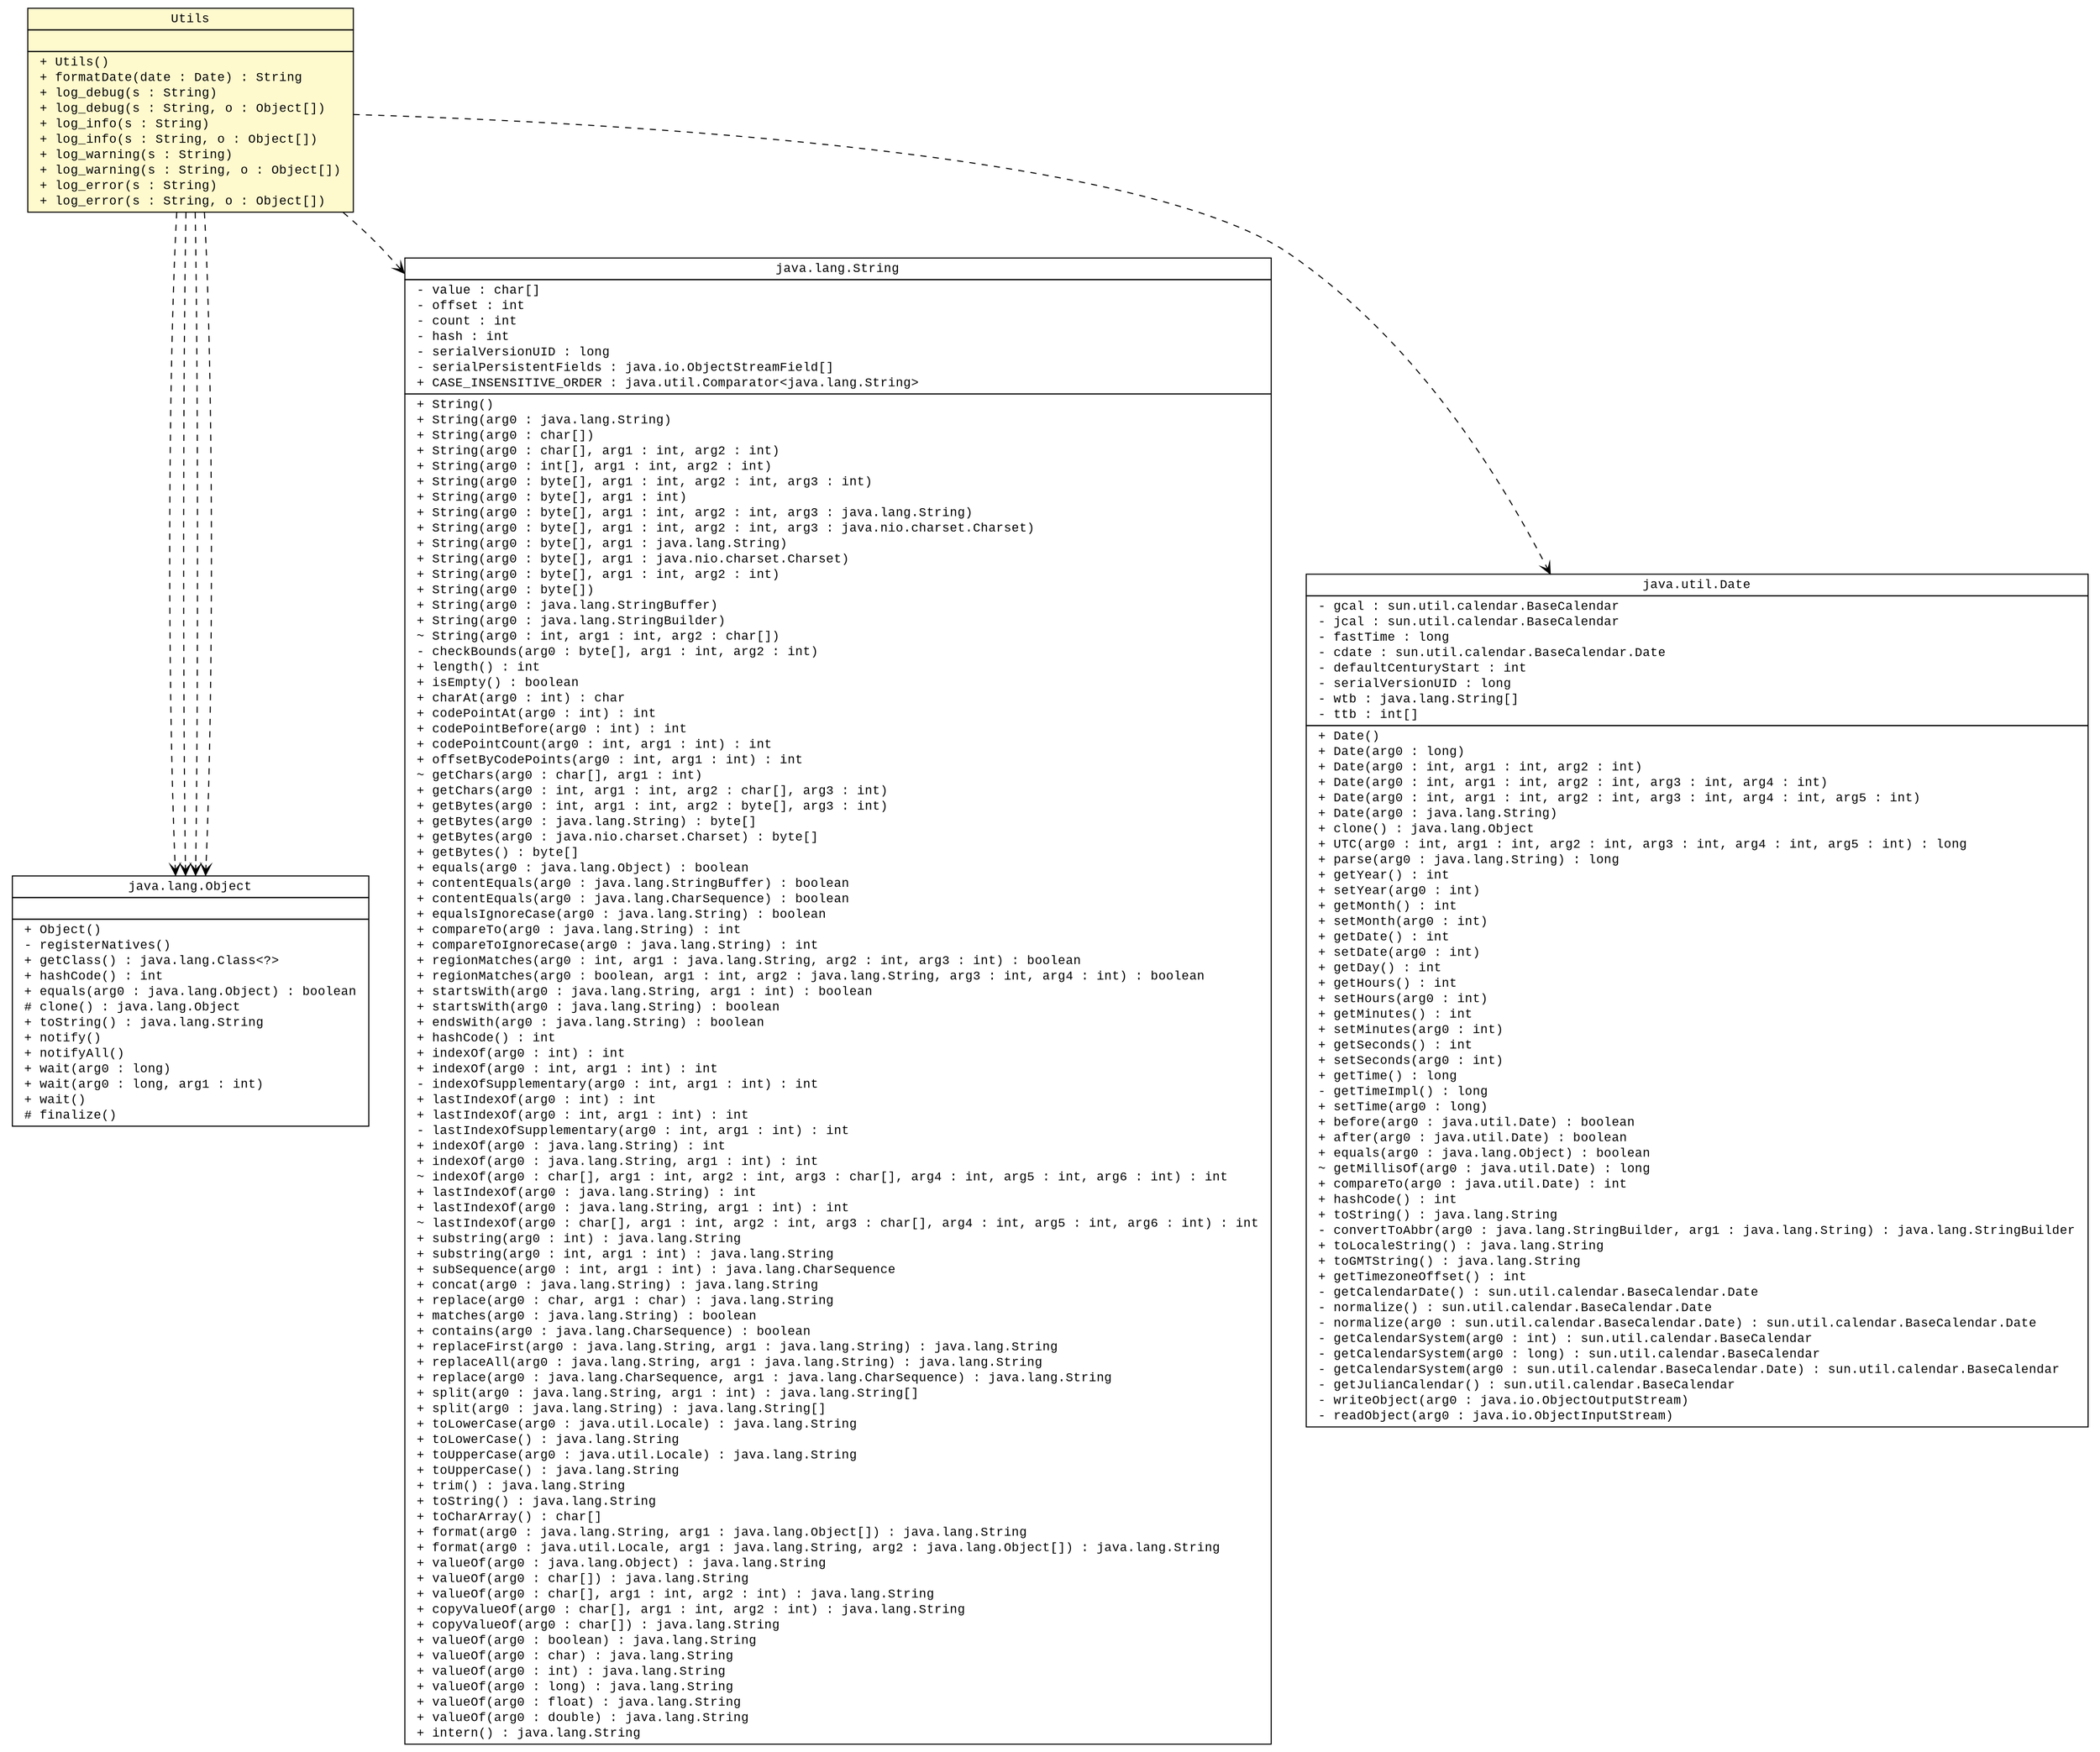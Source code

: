 #!/usr/local/bin/dot
#
# Class diagram 
# Generated by UMLGraph version 5.4 (http://www.umlgraph.org/)
#

digraph G {
	edge [fontname="Courier New",fontsize=10,labelfontname="Courier New",labelfontsize=10];
	node [fontname="Courier New",fontsize=10,shape=plaintext];
	nodesep=0.25;
	ranksep=0.5;
	// com.assign2.Utils
	c278 [label=<<table title="com.assign2.Utils" border="0" cellborder="1" cellspacing="0" cellpadding="2" port="p" bgcolor="lemonChiffon" href="./Utils.html"><tr><td><table border="0" cellspacing="0" cellpadding="1"><tr><td align="center" balign="center"><font face="Courier New" point-size="12.0"> Utils </font></td></tr></table></td></tr><tr><td><table border="0" cellspacing="0" cellpadding="1"><tr><td align="left" balign="left">  </td></tr></table></td></tr><tr><td><table border="0" cellspacing="0" cellpadding="1"><tr><td align="left" balign="left"> + Utils() </td></tr><tr><td align="left" balign="left"> + formatDate(date : Date) : String </td></tr><tr><td align="left" balign="left"> + log_debug(s : String) </td></tr><tr><td align="left" balign="left"> + log_debug(s : String, o : Object[]) </td></tr><tr><td align="left" balign="left"> + log_info(s : String) </td></tr><tr><td align="left" balign="left"> + log_info(s : String, o : Object[]) </td></tr><tr><td align="left" balign="left"> + log_warning(s : String) </td></tr><tr><td align="left" balign="left"> + log_warning(s : String, o : Object[]) </td></tr><tr><td align="left" balign="left"> + log_error(s : String) </td></tr><tr><td align="left" balign="left"> + log_error(s : String, o : Object[]) </td></tr></table></td></tr></table>>, URL="./Utils.html", fontname="Courier New", fontcolor="black", fontsize=12.0];
	// com.assign2.Utils DEPEND java.lang.Object
	c278:p -> c292:p [taillabel="", label="", headlabel="", fontname="Courier New", fontcolor="black", fontsize=12.0, color="black", arrowhead=open, style=dashed];
	// com.assign2.Utils DEPEND java.lang.String
	c278:p -> c293:p [taillabel="", label="", headlabel="", fontname="Courier New", fontcolor="black", fontsize=12.0, color="black", arrowhead=open, style=dashed];
	// com.assign2.Utils DEPEND java.lang.Object
	c278:p -> c292:p [taillabel="", label="", headlabel="", fontname="Courier New", fontcolor="black", fontsize=12.0, color="black", arrowhead=open, style=dashed];
	// com.assign2.Utils DEPEND java.util.Date
	c278:p -> c294:p [taillabel="", label="", headlabel="", fontname="Courier New", fontcolor="black", fontsize=12.0, color="black", arrowhead=open, style=dashed];
	// com.assign2.Utils DEPEND java.lang.Object
	c278:p -> c292:p [taillabel="", label="", headlabel="", fontname="Courier New", fontcolor="black", fontsize=12.0, color="black", arrowhead=open, style=dashed];
	// com.assign2.Utils DEPEND java.lang.Object
	c278:p -> c292:p [taillabel="", label="", headlabel="", fontname="Courier New", fontcolor="black", fontsize=12.0, color="black", arrowhead=open, style=dashed];
	// java.lang.Object
	c292 [label=<<table title="java.lang.Object" border="0" cellborder="1" cellspacing="0" cellpadding="2" port="p" href="http://java.sun.com/j2se/1.4.2/docs/api/java/lang/Object.html"><tr><td><table border="0" cellspacing="0" cellpadding="1"><tr><td align="center" balign="center"><font face="Courier New" point-size="12.0"> java.lang.Object </font></td></tr></table></td></tr><tr><td><table border="0" cellspacing="0" cellpadding="1"><tr><td align="left" balign="left">  </td></tr></table></td></tr><tr><td><table border="0" cellspacing="0" cellpadding="1"><tr><td align="left" balign="left"> + Object() </td></tr><tr><td align="left" balign="left"> - registerNatives() </td></tr><tr><td align="left" balign="left"> + getClass() : java.lang.Class&lt;?&gt; </td></tr><tr><td align="left" balign="left"> + hashCode() : int </td></tr><tr><td align="left" balign="left"> + equals(arg0 : java.lang.Object) : boolean </td></tr><tr><td align="left" balign="left"> # clone() : java.lang.Object </td></tr><tr><td align="left" balign="left"> + toString() : java.lang.String </td></tr><tr><td align="left" balign="left"> + notify() </td></tr><tr><td align="left" balign="left"> + notifyAll() </td></tr><tr><td align="left" balign="left"> + wait(arg0 : long) </td></tr><tr><td align="left" balign="left"> + wait(arg0 : long, arg1 : int) </td></tr><tr><td align="left" balign="left"> + wait() </td></tr><tr><td align="left" balign="left"> # finalize() </td></tr></table></td></tr></table>>, URL="http://java.sun.com/j2se/1.4.2/docs/api/java/lang/Object.html", fontname="Courier New", fontcolor="black", fontsize=12.0];
	// java.lang.String
	c293 [label=<<table title="java.lang.String" border="0" cellborder="1" cellspacing="0" cellpadding="2" port="p" href="http://java.sun.com/j2se/1.4.2/docs/api/java/lang/String.html"><tr><td><table border="0" cellspacing="0" cellpadding="1"><tr><td align="center" balign="center"><font face="Courier New" point-size="12.0"> java.lang.String </font></td></tr></table></td></tr><tr><td><table border="0" cellspacing="0" cellpadding="1"><tr><td align="left" balign="left"> - value : char[] </td></tr><tr><td align="left" balign="left"> - offset : int </td></tr><tr><td align="left" balign="left"> - count : int </td></tr><tr><td align="left" balign="left"> - hash : int </td></tr><tr><td align="left" balign="left"> - serialVersionUID : long </td></tr><tr><td align="left" balign="left"> - serialPersistentFields : java.io.ObjectStreamField[] </td></tr><tr><td align="left" balign="left"> + CASE_INSENSITIVE_ORDER : java.util.Comparator&lt;java.lang.String&gt; </td></tr></table></td></tr><tr><td><table border="0" cellspacing="0" cellpadding="1"><tr><td align="left" balign="left"> + String() </td></tr><tr><td align="left" balign="left"> + String(arg0 : java.lang.String) </td></tr><tr><td align="left" balign="left"> + String(arg0 : char[]) </td></tr><tr><td align="left" balign="left"> + String(arg0 : char[], arg1 : int, arg2 : int) </td></tr><tr><td align="left" balign="left"> + String(arg0 : int[], arg1 : int, arg2 : int) </td></tr><tr><td align="left" balign="left"> + String(arg0 : byte[], arg1 : int, arg2 : int, arg3 : int) </td></tr><tr><td align="left" balign="left"> + String(arg0 : byte[], arg1 : int) </td></tr><tr><td align="left" balign="left"> + String(arg0 : byte[], arg1 : int, arg2 : int, arg3 : java.lang.String) </td></tr><tr><td align="left" balign="left"> + String(arg0 : byte[], arg1 : int, arg2 : int, arg3 : java.nio.charset.Charset) </td></tr><tr><td align="left" balign="left"> + String(arg0 : byte[], arg1 : java.lang.String) </td></tr><tr><td align="left" balign="left"> + String(arg0 : byte[], arg1 : java.nio.charset.Charset) </td></tr><tr><td align="left" balign="left"> + String(arg0 : byte[], arg1 : int, arg2 : int) </td></tr><tr><td align="left" balign="left"> + String(arg0 : byte[]) </td></tr><tr><td align="left" balign="left"> + String(arg0 : java.lang.StringBuffer) </td></tr><tr><td align="left" balign="left"> + String(arg0 : java.lang.StringBuilder) </td></tr><tr><td align="left" balign="left"> ~ String(arg0 : int, arg1 : int, arg2 : char[]) </td></tr><tr><td align="left" balign="left"> - checkBounds(arg0 : byte[], arg1 : int, arg2 : int) </td></tr><tr><td align="left" balign="left"> + length() : int </td></tr><tr><td align="left" balign="left"> + isEmpty() : boolean </td></tr><tr><td align="left" balign="left"> + charAt(arg0 : int) : char </td></tr><tr><td align="left" balign="left"> + codePointAt(arg0 : int) : int </td></tr><tr><td align="left" balign="left"> + codePointBefore(arg0 : int) : int </td></tr><tr><td align="left" balign="left"> + codePointCount(arg0 : int, arg1 : int) : int </td></tr><tr><td align="left" balign="left"> + offsetByCodePoints(arg0 : int, arg1 : int) : int </td></tr><tr><td align="left" balign="left"> ~ getChars(arg0 : char[], arg1 : int) </td></tr><tr><td align="left" balign="left"> + getChars(arg0 : int, arg1 : int, arg2 : char[], arg3 : int) </td></tr><tr><td align="left" balign="left"> + getBytes(arg0 : int, arg1 : int, arg2 : byte[], arg3 : int) </td></tr><tr><td align="left" balign="left"> + getBytes(arg0 : java.lang.String) : byte[] </td></tr><tr><td align="left" balign="left"> + getBytes(arg0 : java.nio.charset.Charset) : byte[] </td></tr><tr><td align="left" balign="left"> + getBytes() : byte[] </td></tr><tr><td align="left" balign="left"> + equals(arg0 : java.lang.Object) : boolean </td></tr><tr><td align="left" balign="left"> + contentEquals(arg0 : java.lang.StringBuffer) : boolean </td></tr><tr><td align="left" balign="left"> + contentEquals(arg0 : java.lang.CharSequence) : boolean </td></tr><tr><td align="left" balign="left"> + equalsIgnoreCase(arg0 : java.lang.String) : boolean </td></tr><tr><td align="left" balign="left"> + compareTo(arg0 : java.lang.String) : int </td></tr><tr><td align="left" balign="left"> + compareToIgnoreCase(arg0 : java.lang.String) : int </td></tr><tr><td align="left" balign="left"> + regionMatches(arg0 : int, arg1 : java.lang.String, arg2 : int, arg3 : int) : boolean </td></tr><tr><td align="left" balign="left"> + regionMatches(arg0 : boolean, arg1 : int, arg2 : java.lang.String, arg3 : int, arg4 : int) : boolean </td></tr><tr><td align="left" balign="left"> + startsWith(arg0 : java.lang.String, arg1 : int) : boolean </td></tr><tr><td align="left" balign="left"> + startsWith(arg0 : java.lang.String) : boolean </td></tr><tr><td align="left" balign="left"> + endsWith(arg0 : java.lang.String) : boolean </td></tr><tr><td align="left" balign="left"> + hashCode() : int </td></tr><tr><td align="left" balign="left"> + indexOf(arg0 : int) : int </td></tr><tr><td align="left" balign="left"> + indexOf(arg0 : int, arg1 : int) : int </td></tr><tr><td align="left" balign="left"> - indexOfSupplementary(arg0 : int, arg1 : int) : int </td></tr><tr><td align="left" balign="left"> + lastIndexOf(arg0 : int) : int </td></tr><tr><td align="left" balign="left"> + lastIndexOf(arg0 : int, arg1 : int) : int </td></tr><tr><td align="left" balign="left"> - lastIndexOfSupplementary(arg0 : int, arg1 : int) : int </td></tr><tr><td align="left" balign="left"> + indexOf(arg0 : java.lang.String) : int </td></tr><tr><td align="left" balign="left"> + indexOf(arg0 : java.lang.String, arg1 : int) : int </td></tr><tr><td align="left" balign="left"> ~ indexOf(arg0 : char[], arg1 : int, arg2 : int, arg3 : char[], arg4 : int, arg5 : int, arg6 : int) : int </td></tr><tr><td align="left" balign="left"> + lastIndexOf(arg0 : java.lang.String) : int </td></tr><tr><td align="left" balign="left"> + lastIndexOf(arg0 : java.lang.String, arg1 : int) : int </td></tr><tr><td align="left" balign="left"> ~ lastIndexOf(arg0 : char[], arg1 : int, arg2 : int, arg3 : char[], arg4 : int, arg5 : int, arg6 : int) : int </td></tr><tr><td align="left" balign="left"> + substring(arg0 : int) : java.lang.String </td></tr><tr><td align="left" balign="left"> + substring(arg0 : int, arg1 : int) : java.lang.String </td></tr><tr><td align="left" balign="left"> + subSequence(arg0 : int, arg1 : int) : java.lang.CharSequence </td></tr><tr><td align="left" balign="left"> + concat(arg0 : java.lang.String) : java.lang.String </td></tr><tr><td align="left" balign="left"> + replace(arg0 : char, arg1 : char) : java.lang.String </td></tr><tr><td align="left" balign="left"> + matches(arg0 : java.lang.String) : boolean </td></tr><tr><td align="left" balign="left"> + contains(arg0 : java.lang.CharSequence) : boolean </td></tr><tr><td align="left" balign="left"> + replaceFirst(arg0 : java.lang.String, arg1 : java.lang.String) : java.lang.String </td></tr><tr><td align="left" balign="left"> + replaceAll(arg0 : java.lang.String, arg1 : java.lang.String) : java.lang.String </td></tr><tr><td align="left" balign="left"> + replace(arg0 : java.lang.CharSequence, arg1 : java.lang.CharSequence) : java.lang.String </td></tr><tr><td align="left" balign="left"> + split(arg0 : java.lang.String, arg1 : int) : java.lang.String[] </td></tr><tr><td align="left" balign="left"> + split(arg0 : java.lang.String) : java.lang.String[] </td></tr><tr><td align="left" balign="left"> + toLowerCase(arg0 : java.util.Locale) : java.lang.String </td></tr><tr><td align="left" balign="left"> + toLowerCase() : java.lang.String </td></tr><tr><td align="left" balign="left"> + toUpperCase(arg0 : java.util.Locale) : java.lang.String </td></tr><tr><td align="left" balign="left"> + toUpperCase() : java.lang.String </td></tr><tr><td align="left" balign="left"> + trim() : java.lang.String </td></tr><tr><td align="left" balign="left"> + toString() : java.lang.String </td></tr><tr><td align="left" balign="left"> + toCharArray() : char[] </td></tr><tr><td align="left" balign="left"> + format(arg0 : java.lang.String, arg1 : java.lang.Object[]) : java.lang.String </td></tr><tr><td align="left" balign="left"> + format(arg0 : java.util.Locale, arg1 : java.lang.String, arg2 : java.lang.Object[]) : java.lang.String </td></tr><tr><td align="left" balign="left"> + valueOf(arg0 : java.lang.Object) : java.lang.String </td></tr><tr><td align="left" balign="left"> + valueOf(arg0 : char[]) : java.lang.String </td></tr><tr><td align="left" balign="left"> + valueOf(arg0 : char[], arg1 : int, arg2 : int) : java.lang.String </td></tr><tr><td align="left" balign="left"> + copyValueOf(arg0 : char[], arg1 : int, arg2 : int) : java.lang.String </td></tr><tr><td align="left" balign="left"> + copyValueOf(arg0 : char[]) : java.lang.String </td></tr><tr><td align="left" balign="left"> + valueOf(arg0 : boolean) : java.lang.String </td></tr><tr><td align="left" balign="left"> + valueOf(arg0 : char) : java.lang.String </td></tr><tr><td align="left" balign="left"> + valueOf(arg0 : int) : java.lang.String </td></tr><tr><td align="left" balign="left"> + valueOf(arg0 : long) : java.lang.String </td></tr><tr><td align="left" balign="left"> + valueOf(arg0 : float) : java.lang.String </td></tr><tr><td align="left" balign="left"> + valueOf(arg0 : double) : java.lang.String </td></tr><tr><td align="left" balign="left"> + intern() : java.lang.String </td></tr></table></td></tr></table>>, URL="http://java.sun.com/j2se/1.4.2/docs/api/java/lang/String.html", fontname="Courier New", fontcolor="black", fontsize=12.0];
	// java.util.Date
	c294 [label=<<table title="java.util.Date" border="0" cellborder="1" cellspacing="0" cellpadding="2" port="p" href="http://java.sun.com/j2se/1.4.2/docs/api/java/util/Date.html"><tr><td><table border="0" cellspacing="0" cellpadding="1"><tr><td align="center" balign="center"><font face="Courier New" point-size="12.0"> java.util.Date </font></td></tr></table></td></tr><tr><td><table border="0" cellspacing="0" cellpadding="1"><tr><td align="left" balign="left"> - gcal : sun.util.calendar.BaseCalendar </td></tr><tr><td align="left" balign="left"> - jcal : sun.util.calendar.BaseCalendar </td></tr><tr><td align="left" balign="left"> - fastTime : long </td></tr><tr><td align="left" balign="left"> - cdate : sun.util.calendar.BaseCalendar.Date </td></tr><tr><td align="left" balign="left"> - defaultCenturyStart : int </td></tr><tr><td align="left" balign="left"> - serialVersionUID : long </td></tr><tr><td align="left" balign="left"> - wtb : java.lang.String[] </td></tr><tr><td align="left" balign="left"> - ttb : int[] </td></tr></table></td></tr><tr><td><table border="0" cellspacing="0" cellpadding="1"><tr><td align="left" balign="left"> + Date() </td></tr><tr><td align="left" balign="left"> + Date(arg0 : long) </td></tr><tr><td align="left" balign="left"> + Date(arg0 : int, arg1 : int, arg2 : int) </td></tr><tr><td align="left" balign="left"> + Date(arg0 : int, arg1 : int, arg2 : int, arg3 : int, arg4 : int) </td></tr><tr><td align="left" balign="left"> + Date(arg0 : int, arg1 : int, arg2 : int, arg3 : int, arg4 : int, arg5 : int) </td></tr><tr><td align="left" balign="left"> + Date(arg0 : java.lang.String) </td></tr><tr><td align="left" balign="left"> + clone() : java.lang.Object </td></tr><tr><td align="left" balign="left"> + UTC(arg0 : int, arg1 : int, arg2 : int, arg3 : int, arg4 : int, arg5 : int) : long </td></tr><tr><td align="left" balign="left"> + parse(arg0 : java.lang.String) : long </td></tr><tr><td align="left" balign="left"> + getYear() : int </td></tr><tr><td align="left" balign="left"> + setYear(arg0 : int) </td></tr><tr><td align="left" balign="left"> + getMonth() : int </td></tr><tr><td align="left" balign="left"> + setMonth(arg0 : int) </td></tr><tr><td align="left" balign="left"> + getDate() : int </td></tr><tr><td align="left" balign="left"> + setDate(arg0 : int) </td></tr><tr><td align="left" balign="left"> + getDay() : int </td></tr><tr><td align="left" balign="left"> + getHours() : int </td></tr><tr><td align="left" balign="left"> + setHours(arg0 : int) </td></tr><tr><td align="left" balign="left"> + getMinutes() : int </td></tr><tr><td align="left" balign="left"> + setMinutes(arg0 : int) </td></tr><tr><td align="left" balign="left"> + getSeconds() : int </td></tr><tr><td align="left" balign="left"> + setSeconds(arg0 : int) </td></tr><tr><td align="left" balign="left"> + getTime() : long </td></tr><tr><td align="left" balign="left"> - getTimeImpl() : long </td></tr><tr><td align="left" balign="left"> + setTime(arg0 : long) </td></tr><tr><td align="left" balign="left"> + before(arg0 : java.util.Date) : boolean </td></tr><tr><td align="left" balign="left"> + after(arg0 : java.util.Date) : boolean </td></tr><tr><td align="left" balign="left"> + equals(arg0 : java.lang.Object) : boolean </td></tr><tr><td align="left" balign="left"> ~ getMillisOf(arg0 : java.util.Date) : long </td></tr><tr><td align="left" balign="left"> + compareTo(arg0 : java.util.Date) : int </td></tr><tr><td align="left" balign="left"> + hashCode() : int </td></tr><tr><td align="left" balign="left"> + toString() : java.lang.String </td></tr><tr><td align="left" balign="left"> - convertToAbbr(arg0 : java.lang.StringBuilder, arg1 : java.lang.String) : java.lang.StringBuilder </td></tr><tr><td align="left" balign="left"> + toLocaleString() : java.lang.String </td></tr><tr><td align="left" balign="left"> + toGMTString() : java.lang.String </td></tr><tr><td align="left" balign="left"> + getTimezoneOffset() : int </td></tr><tr><td align="left" balign="left"> - getCalendarDate() : sun.util.calendar.BaseCalendar.Date </td></tr><tr><td align="left" balign="left"> - normalize() : sun.util.calendar.BaseCalendar.Date </td></tr><tr><td align="left" balign="left"> - normalize(arg0 : sun.util.calendar.BaseCalendar.Date) : sun.util.calendar.BaseCalendar.Date </td></tr><tr><td align="left" balign="left"> - getCalendarSystem(arg0 : int) : sun.util.calendar.BaseCalendar </td></tr><tr><td align="left" balign="left"> - getCalendarSystem(arg0 : long) : sun.util.calendar.BaseCalendar </td></tr><tr><td align="left" balign="left"> - getCalendarSystem(arg0 : sun.util.calendar.BaseCalendar.Date) : sun.util.calendar.BaseCalendar </td></tr><tr><td align="left" balign="left"> - getJulianCalendar() : sun.util.calendar.BaseCalendar </td></tr><tr><td align="left" balign="left"> - writeObject(arg0 : java.io.ObjectOutputStream) </td></tr><tr><td align="left" balign="left"> - readObject(arg0 : java.io.ObjectInputStream) </td></tr></table></td></tr></table>>, URL="http://java.sun.com/j2se/1.4.2/docs/api/java/util/Date.html", fontname="Courier New", fontcolor="black", fontsize=12.0];
}

